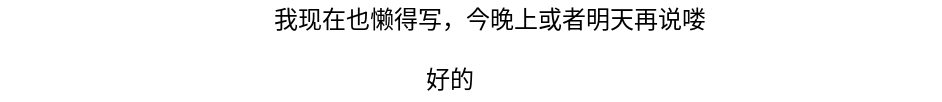 <mxfile version="15.0.2" type="github">
  <diagram id="PQ9QEShcIzSI59_LjxII" name="Page-1">
    <mxGraphModel dx="946" dy="474" grid="1" gridSize="10" guides="1" tooltips="1" connect="1" arrows="1" fold="1" page="1" pageScale="1" pageWidth="827" pageHeight="1169" math="0" shadow="0">
      <root>
        <mxCell id="0" />
        <mxCell id="1" parent="0" />
        <mxCell id="ZsTQcUguVCl4gI16p9Dw-1" value="我现在也懒得写，今晚上或者明天再说喽" style="text;html=1;strokeColor=none;fillColor=none;align=center;verticalAlign=middle;whiteSpace=wrap;rounded=0;" parent="1" vertex="1">
          <mxGeometry x="40" y="20" width="450" height="20" as="geometry" />
        </mxCell>
        <mxCell id="2NKIUHscp2k17xWDX_88-1" value="好的" style="text;html=1;strokeColor=none;fillColor=none;align=center;verticalAlign=middle;whiteSpace=wrap;rounded=0;" vertex="1" parent="1">
          <mxGeometry x="20" y="50" width="450" height="20" as="geometry" />
        </mxCell>
      </root>
    </mxGraphModel>
  </diagram>
</mxfile>
